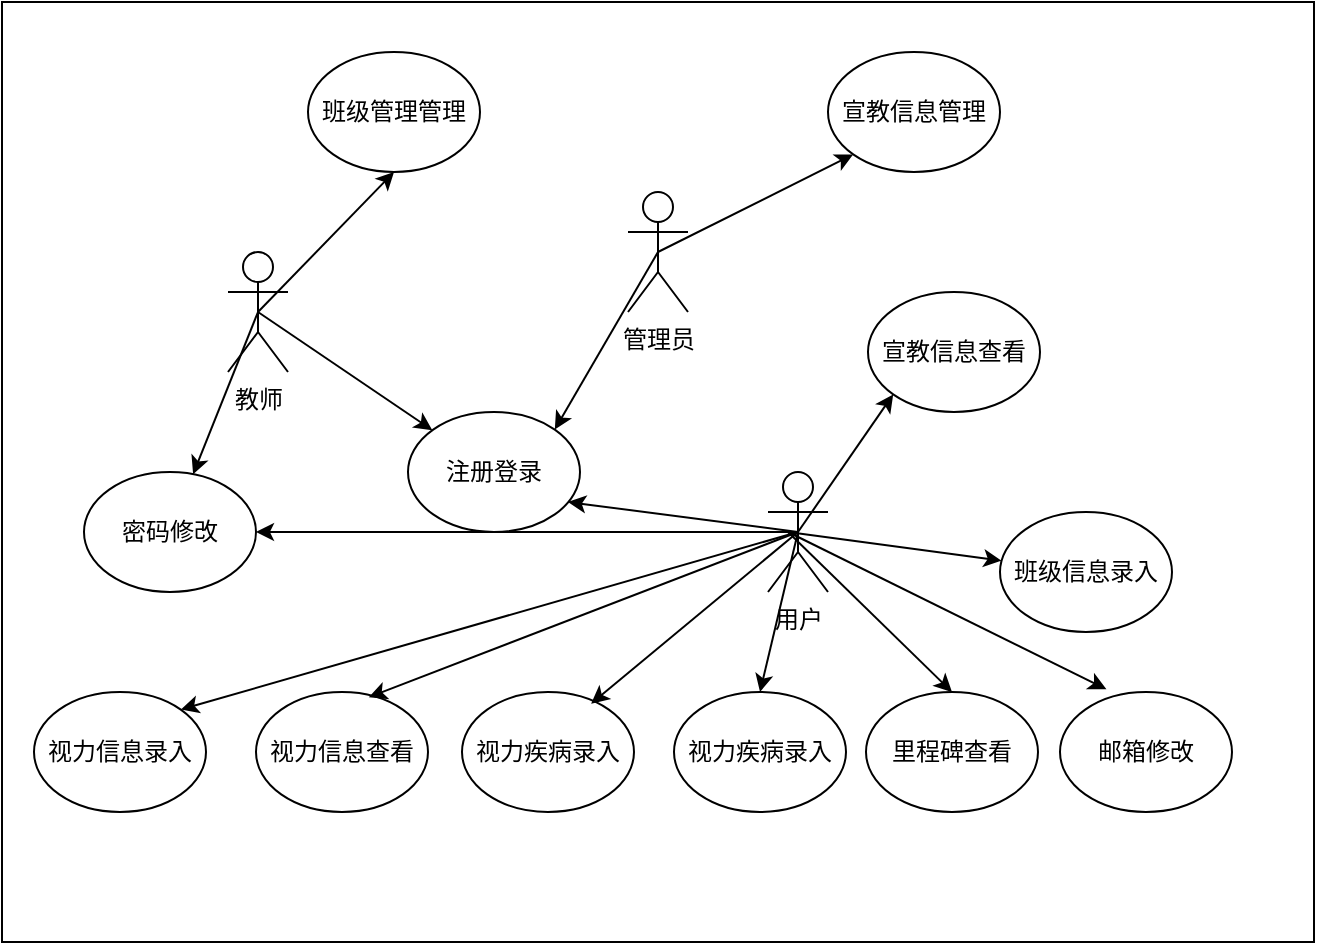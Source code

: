 <mxfile version="21.1.8" type="github">
  <diagram name="第 1 页" id="LTJ2oz43JgtyBi1cy7fk">
    <mxGraphModel dx="1050" dy="573" grid="1" gridSize="10" guides="1" tooltips="1" connect="1" arrows="1" fold="1" page="1" pageScale="1" pageWidth="827" pageHeight="1169" math="0" shadow="0">
      <root>
        <mxCell id="0" />
        <mxCell id="1" parent="0" />
        <mxCell id="_ZAGBANvf4vX7nTQesjD-38" value="" style="rounded=0;whiteSpace=wrap;html=1;" vertex="1" parent="1">
          <mxGeometry x="57" y="95" width="656" height="470" as="geometry" />
        </mxCell>
        <mxCell id="_ZAGBANvf4vX7nTQesjD-1" value="用户" style="shape=umlActor;verticalLabelPosition=bottom;verticalAlign=top;html=1;outlineConnect=0;" vertex="1" parent="1">
          <mxGeometry x="440" y="330" width="30" height="60" as="geometry" />
        </mxCell>
        <mxCell id="_ZAGBANvf4vX7nTQesjD-4" value="注册登录" style="ellipse;whiteSpace=wrap;html=1;" vertex="1" parent="1">
          <mxGeometry x="260" y="300" width="86" height="60" as="geometry" />
        </mxCell>
        <mxCell id="_ZAGBANvf4vX7nTQesjD-6" value="" style="endArrow=classic;html=1;rounded=0;entryX=0.93;entryY=0.75;entryDx=0;entryDy=0;exitX=0.5;exitY=0.5;exitDx=0;exitDy=0;exitPerimeter=0;entryPerimeter=0;" edge="1" parent="1" source="_ZAGBANvf4vX7nTQesjD-1" target="_ZAGBANvf4vX7nTQesjD-4">
          <mxGeometry width="50" height="50" relative="1" as="geometry">
            <mxPoint x="230" y="310" as="sourcePoint" />
            <mxPoint x="280" y="260" as="targetPoint" />
          </mxGeometry>
        </mxCell>
        <mxCell id="_ZAGBANvf4vX7nTQesjD-7" value="教师" style="shape=umlActor;verticalLabelPosition=bottom;verticalAlign=top;html=1;outlineConnect=0;" vertex="1" parent="1">
          <mxGeometry x="170" y="220" width="30" height="60" as="geometry" />
        </mxCell>
        <mxCell id="_ZAGBANvf4vX7nTQesjD-10" value="管理员" style="shape=umlActor;verticalLabelPosition=bottom;verticalAlign=top;html=1;outlineConnect=0;" vertex="1" parent="1">
          <mxGeometry x="370" y="190" width="30" height="60" as="geometry" />
        </mxCell>
        <mxCell id="_ZAGBANvf4vX7nTQesjD-11" value="" style="endArrow=classic;html=1;rounded=0;exitX=0.5;exitY=0.5;exitDx=0;exitDy=0;exitPerimeter=0;" edge="1" parent="1" source="_ZAGBANvf4vX7nTQesjD-7" target="_ZAGBANvf4vX7nTQesjD-4">
          <mxGeometry width="50" height="50" relative="1" as="geometry">
            <mxPoint x="50" y="330" as="sourcePoint" />
            <mxPoint x="100" y="280" as="targetPoint" />
          </mxGeometry>
        </mxCell>
        <mxCell id="_ZAGBANvf4vX7nTQesjD-12" value="" style="endArrow=classic;html=1;rounded=0;entryX=1;entryY=0;entryDx=0;entryDy=0;exitX=0.5;exitY=0.5;exitDx=0;exitDy=0;exitPerimeter=0;" edge="1" parent="1" source="_ZAGBANvf4vX7nTQesjD-10" target="_ZAGBANvf4vX7nTQesjD-4">
          <mxGeometry width="50" height="50" relative="1" as="geometry">
            <mxPoint x="310" y="240" as="sourcePoint" />
            <mxPoint x="360" y="190" as="targetPoint" />
          </mxGeometry>
        </mxCell>
        <mxCell id="_ZAGBANvf4vX7nTQesjD-14" value="宣教信息管理" style="ellipse;whiteSpace=wrap;html=1;" vertex="1" parent="1">
          <mxGeometry x="470" y="120" width="86" height="60" as="geometry" />
        </mxCell>
        <mxCell id="_ZAGBANvf4vX7nTQesjD-15" value="班级管理管理" style="ellipse;whiteSpace=wrap;html=1;" vertex="1" parent="1">
          <mxGeometry x="210" y="120" width="86" height="60" as="geometry" />
        </mxCell>
        <mxCell id="_ZAGBANvf4vX7nTQesjD-16" value="" style="endArrow=classic;html=1;rounded=0;entryX=0.5;entryY=1;entryDx=0;entryDy=0;exitX=0.5;exitY=0.5;exitDx=0;exitDy=0;exitPerimeter=0;" edge="1" parent="1" source="_ZAGBANvf4vX7nTQesjD-7" target="_ZAGBANvf4vX7nTQesjD-15">
          <mxGeometry width="50" height="50" relative="1" as="geometry">
            <mxPoint x="80" y="270" as="sourcePoint" />
            <mxPoint x="130" y="220" as="targetPoint" />
          </mxGeometry>
        </mxCell>
        <mxCell id="_ZAGBANvf4vX7nTQesjD-17" value="" style="endArrow=classic;html=1;rounded=0;entryX=0;entryY=1;entryDx=0;entryDy=0;exitX=0.5;exitY=0.5;exitDx=0;exitDy=0;exitPerimeter=0;" edge="1" parent="1" source="_ZAGBANvf4vX7nTQesjD-10" target="_ZAGBANvf4vX7nTQesjD-14">
          <mxGeometry width="50" height="50" relative="1" as="geometry">
            <mxPoint x="490" y="260" as="sourcePoint" />
            <mxPoint x="540" y="210" as="targetPoint" />
          </mxGeometry>
        </mxCell>
        <mxCell id="_ZAGBANvf4vX7nTQesjD-19" value="视力信息录入" style="ellipse;whiteSpace=wrap;html=1;" vertex="1" parent="1">
          <mxGeometry x="73" y="440" width="86" height="60" as="geometry" />
        </mxCell>
        <mxCell id="_ZAGBANvf4vX7nTQesjD-20" value="宣教信息查看" style="ellipse;whiteSpace=wrap;html=1;" vertex="1" parent="1">
          <mxGeometry x="490" y="240" width="86" height="60" as="geometry" />
        </mxCell>
        <mxCell id="_ZAGBANvf4vX7nTQesjD-21" value="视力信息查看" style="ellipse;whiteSpace=wrap;html=1;" vertex="1" parent="1">
          <mxGeometry x="184" y="440" width="86" height="60" as="geometry" />
        </mxCell>
        <mxCell id="_ZAGBANvf4vX7nTQesjD-22" value="视力疾病录入" style="ellipse;whiteSpace=wrap;html=1;" vertex="1" parent="1">
          <mxGeometry x="287" y="440" width="86" height="60" as="geometry" />
        </mxCell>
        <mxCell id="_ZAGBANvf4vX7nTQesjD-23" value="视力疾病录入" style="ellipse;whiteSpace=wrap;html=1;" vertex="1" parent="1">
          <mxGeometry x="393" y="440" width="86" height="60" as="geometry" />
        </mxCell>
        <mxCell id="_ZAGBANvf4vX7nTQesjD-24" value="班级信息录入" style="ellipse;whiteSpace=wrap;html=1;" vertex="1" parent="1">
          <mxGeometry x="556" y="350" width="86" height="60" as="geometry" />
        </mxCell>
        <mxCell id="_ZAGBANvf4vX7nTQesjD-25" value="里程碑查看" style="ellipse;whiteSpace=wrap;html=1;" vertex="1" parent="1">
          <mxGeometry x="489" y="440" width="86" height="60" as="geometry" />
        </mxCell>
        <mxCell id="_ZAGBANvf4vX7nTQesjD-26" value="邮箱修改" style="ellipse;whiteSpace=wrap;html=1;" vertex="1" parent="1">
          <mxGeometry x="586" y="440" width="86" height="60" as="geometry" />
        </mxCell>
        <mxCell id="_ZAGBANvf4vX7nTQesjD-27" value="密码修改" style="ellipse;whiteSpace=wrap;html=1;" vertex="1" parent="1">
          <mxGeometry x="98" y="330" width="86" height="60" as="geometry" />
        </mxCell>
        <mxCell id="_ZAGBANvf4vX7nTQesjD-28" value="" style="endArrow=classic;html=1;rounded=0;exitX=0.5;exitY=0.5;exitDx=0;exitDy=0;exitPerimeter=0;" edge="1" parent="1" source="_ZAGBANvf4vX7nTQesjD-7" target="_ZAGBANvf4vX7nTQesjD-27">
          <mxGeometry width="50" height="50" relative="1" as="geometry">
            <mxPoint x="90" y="330" as="sourcePoint" />
            <mxPoint x="140" y="280" as="targetPoint" />
          </mxGeometry>
        </mxCell>
        <mxCell id="_ZAGBANvf4vX7nTQesjD-29" value="" style="endArrow=classic;html=1;rounded=0;entryX=1;entryY=0;entryDx=0;entryDy=0;exitX=0.5;exitY=0.5;exitDx=0;exitDy=0;exitPerimeter=0;" edge="1" parent="1" source="_ZAGBANvf4vX7nTQesjD-1" target="_ZAGBANvf4vX7nTQesjD-19">
          <mxGeometry width="50" height="50" relative="1" as="geometry">
            <mxPoint x="300" y="430" as="sourcePoint" />
            <mxPoint x="350" y="380" as="targetPoint" />
          </mxGeometry>
        </mxCell>
        <mxCell id="_ZAGBANvf4vX7nTQesjD-31" value="" style="endArrow=classic;html=1;rounded=0;exitX=0.5;exitY=0.5;exitDx=0;exitDy=0;exitPerimeter=0;entryX=0.656;entryY=0.043;entryDx=0;entryDy=0;entryPerimeter=0;" edge="1" parent="1" source="_ZAGBANvf4vX7nTQesjD-1" target="_ZAGBANvf4vX7nTQesjD-21">
          <mxGeometry width="50" height="50" relative="1" as="geometry">
            <mxPoint x="414" y="380" as="sourcePoint" />
            <mxPoint x="394" y="431" as="targetPoint" />
          </mxGeometry>
        </mxCell>
        <mxCell id="_ZAGBANvf4vX7nTQesjD-32" value="" style="endArrow=classic;html=1;rounded=0;exitX=0.5;exitY=0.5;exitDx=0;exitDy=0;exitPerimeter=0;entryX=0.751;entryY=0.097;entryDx=0;entryDy=0;entryPerimeter=0;" edge="1" parent="1" source="_ZAGBANvf4vX7nTQesjD-1" target="_ZAGBANvf4vX7nTQesjD-22">
          <mxGeometry width="50" height="50" relative="1" as="geometry">
            <mxPoint x="193" y="300" as="sourcePoint" />
            <mxPoint x="173" y="351" as="targetPoint" />
          </mxGeometry>
        </mxCell>
        <mxCell id="_ZAGBANvf4vX7nTQesjD-33" value="" style="endArrow=classic;html=1;rounded=0;entryX=0;entryY=1;entryDx=0;entryDy=0;exitX=0.5;exitY=0.5;exitDx=0;exitDy=0;exitPerimeter=0;" edge="1" parent="1" source="_ZAGBANvf4vX7nTQesjD-1" target="_ZAGBANvf4vX7nTQesjD-20">
          <mxGeometry width="50" height="50" relative="1" as="geometry">
            <mxPoint x="450" y="360" as="sourcePoint" />
            <mxPoint x="350" y="355" as="targetPoint" />
          </mxGeometry>
        </mxCell>
        <mxCell id="_ZAGBANvf4vX7nTQesjD-34" value="" style="endArrow=classic;html=1;rounded=0;" edge="1" parent="1" target="_ZAGBANvf4vX7nTQesjD-24">
          <mxGeometry width="50" height="50" relative="1" as="geometry">
            <mxPoint x="450" y="360" as="sourcePoint" />
            <mxPoint x="540" y="320" as="targetPoint" />
          </mxGeometry>
        </mxCell>
        <mxCell id="_ZAGBANvf4vX7nTQesjD-35" value="" style="endArrow=classic;html=1;rounded=0;entryX=0.27;entryY=-0.023;entryDx=0;entryDy=0;entryPerimeter=0;" edge="1" parent="1" target="_ZAGBANvf4vX7nTQesjD-26">
          <mxGeometry width="50" height="50" relative="1" as="geometry">
            <mxPoint x="450" y="360" as="sourcePoint" />
            <mxPoint x="540" y="390" as="targetPoint" />
          </mxGeometry>
        </mxCell>
        <mxCell id="_ZAGBANvf4vX7nTQesjD-36" value="" style="endArrow=classic;html=1;rounded=0;entryX=0.5;entryY=0;entryDx=0;entryDy=0;" edge="1" parent="1" target="_ZAGBANvf4vX7nTQesjD-23">
          <mxGeometry width="50" height="50" relative="1" as="geometry">
            <mxPoint x="455" y="360" as="sourcePoint" />
            <mxPoint x="50" y="260" as="targetPoint" />
          </mxGeometry>
        </mxCell>
        <mxCell id="_ZAGBANvf4vX7nTQesjD-37" value="" style="endArrow=classic;html=1;rounded=0;entryX=0.5;entryY=0;entryDx=0;entryDy=0;" edge="1" parent="1" target="_ZAGBANvf4vX7nTQesjD-25">
          <mxGeometry width="50" height="50" relative="1" as="geometry">
            <mxPoint x="450" y="360" as="sourcePoint" />
            <mxPoint x="100" y="240" as="targetPoint" />
          </mxGeometry>
        </mxCell>
        <mxCell id="_ZAGBANvf4vX7nTQesjD-39" value="" style="endArrow=classic;html=1;rounded=0;entryX=1;entryY=0.5;entryDx=0;entryDy=0;" edge="1" parent="1" target="_ZAGBANvf4vX7nTQesjD-27">
          <mxGeometry width="50" height="50" relative="1" as="geometry">
            <mxPoint x="450" y="360" as="sourcePoint" />
            <mxPoint x="270" y="370" as="targetPoint" />
          </mxGeometry>
        </mxCell>
      </root>
    </mxGraphModel>
  </diagram>
</mxfile>
